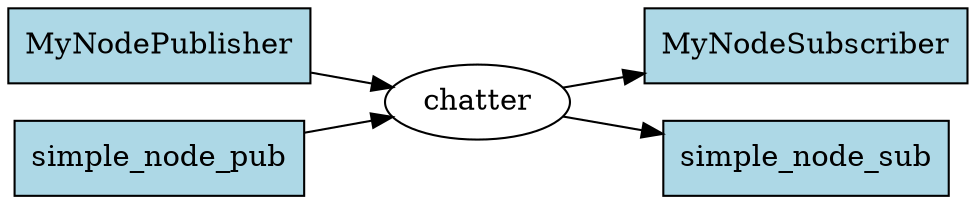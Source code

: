 digraph ROS2_Computation_Graph {
  rankdir=LR;
  node [shape=box, style=filled, fillcolor=lightgray];
  "chatter" [shape=ellipse, fillcolor=white];
  "MyNodePublisher" -> "chatter";
  "simple_node_pub" -> "chatter";
  "chatter" -> "MyNodeSubscriber";
  "chatter" -> "simple_node_sub";
  "MyNodePublisher" [shape=box, fillcolor=lightblue];
  "MyNodeSubscriber" [shape=box, fillcolor=lightblue];
  "simple_node_pub" [shape=box, fillcolor=lightblue];
  "simple_node_sub" [shape=box, fillcolor=lightblue];
}
